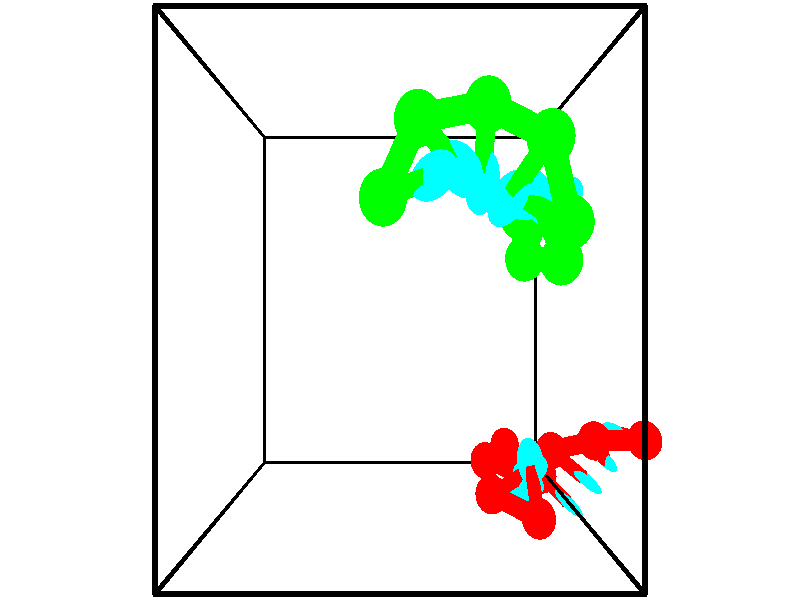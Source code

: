// switches for output
#declare DRAW_BASES = 1; // possible values are 0, 1; only relevant for DNA ribbons
#declare DRAW_BASES_TYPE = 3; // possible values are 1, 2, 3; only relevant for DNA ribbons
#declare DRAW_FOG = 0; // set to 1 to enable fog

#include "colors.inc"

#include "transforms.inc"
background { rgb <1, 1, 1>}

#default {
   normal{
       ripples 0.25
       frequency 0.20
       turbulence 0.2
       lambda 5
   }
	finish {
		phong 0.1
		phong_size 40.
	}
}

// original window dimensions: 1024x640


// camera settings

camera {
	sky <-0, 1, 0>
	up <-0, 1, 0>
	right 1.6 * <1, 0, 0>
	location <2.5, 2.5, 11.1562>
	look_at <2.5, 2.5, 2.5>
	direction <0, 0, -8.6562>
	angle 67.0682
}


# declare cpy_camera_pos = <2.5, 2.5, 11.1562>;
# if (DRAW_FOG = 1)
fog {
	fog_type 2
	up vnormalize(cpy_camera_pos)
	color rgbt<1,1,1,0.3>
	distance 1e-5
	fog_alt 3e-3
	fog_offset 4
}
# end


// LIGHTS

# declare lum = 6;
global_settings {
	ambient_light rgb lum * <0.05, 0.05, 0.05>
	max_trace_level 15
}# declare cpy_direct_light_amount = 0.25;
light_source
{	1000 * <-1, -1, 1>,
	rgb lum * cpy_direct_light_amount
	parallel
}

light_source
{	1000 * <1, 1, -1>,
	rgb lum * cpy_direct_light_amount
	parallel
}

// strand 0

// nucleotide -1

// particle -1
sphere {
	<4.569863, -0.216493, 2.150942> 0.250000
	pigment { color rgbt <1,0,0,0> }
	no_shadow
}
cylinder {
	<4.525417, 0.159431, 2.021694>,  <4.498750, 0.384986, 1.944145>, 0.100000
	pigment { color rgbt <1,0,0,0> }
	no_shadow
}
cylinder {
	<4.525417, 0.159431, 2.021694>,  <4.569863, -0.216493, 2.150942>, 0.100000
	pigment { color rgbt <1,0,0,0> }
	no_shadow
}

// particle -1
sphere {
	<4.525417, 0.159431, 2.021694> 0.100000
	pigment { color rgbt <1,0,0,0> }
	no_shadow
}
sphere {
	0, 1
	scale<0.080000,0.200000,0.300000>
	matrix <0.371852, -0.262200, -0.890492,
		-0.921618, -0.219100, -0.320337,
		-0.111114, 0.939812, -0.323121,
		4.492083, 0.441375, 1.924757>
	pigment { color rgbt <0,1,1,0> }
	no_shadow
}
cylinder {
	<3.931700, -0.033834, 1.719441>,  <4.569863, -0.216493, 2.150942>, 0.130000
	pigment { color rgbt <1,0,0,0> }
	no_shadow
}

// nucleotide -1

// particle -1
sphere {
	<3.931700, -0.033834, 1.719441> 0.250000
	pigment { color rgbt <1,0,0,0> }
	no_shadow
}
cylinder {
	<4.289825, 0.129490, 1.648229>,  <4.504701, 0.227484, 1.605501>, 0.100000
	pigment { color rgbt <1,0,0,0> }
	no_shadow
}
cylinder {
	<4.289825, 0.129490, 1.648229>,  <3.931700, -0.033834, 1.719441>, 0.100000
	pigment { color rgbt <1,0,0,0> }
	no_shadow
}

// particle -1
sphere {
	<4.289825, 0.129490, 1.648229> 0.100000
	pigment { color rgbt <1,0,0,0> }
	no_shadow
}
sphere {
	0, 1
	scale<0.080000,0.200000,0.300000>
	matrix <0.142556, -0.641313, -0.753920,
		-0.422006, 0.649617, -0.632384,
		0.895315, 0.408309, -0.178031,
		4.558420, 0.251983, 1.594819>
	pigment { color rgbt <0,1,1,0> }
	no_shadow
}
cylinder {
	<3.927359, 0.270571, 1.092411>,  <3.931700, -0.033834, 1.719441>, 0.130000
	pigment { color rgbt <1,0,0,0> }
	no_shadow
}

// nucleotide -1

// particle -1
sphere {
	<3.927359, 0.270571, 1.092411> 0.250000
	pigment { color rgbt <1,0,0,0> }
	no_shadow
}
cylinder {
	<4.291029, 0.133972, 1.187728>,  <4.509231, 0.052013, 1.244918>, 0.100000
	pigment { color rgbt <1,0,0,0> }
	no_shadow
}
cylinder {
	<4.291029, 0.133972, 1.187728>,  <3.927359, 0.270571, 1.092411>, 0.100000
	pigment { color rgbt <1,0,0,0> }
	no_shadow
}

// particle -1
sphere {
	<4.291029, 0.133972, 1.187728> 0.100000
	pigment { color rgbt <1,0,0,0> }
	no_shadow
}
sphere {
	0, 1
	scale<0.080000,0.200000,0.300000>
	matrix <-0.012613, -0.594565, -0.803949,
		0.416225, 0.727924, -0.544870,
		0.909174, -0.341496, 0.238291,
		4.563781, 0.031523, 1.259215>
	pigment { color rgbt <0,1,1,0> }
	no_shadow
}
cylinder {
	<4.357924, 0.354143, 0.427834>,  <3.927359, 0.270571, 1.092411>, 0.130000
	pigment { color rgbt <1,0,0,0> }
	no_shadow
}

// nucleotide -1

// particle -1
sphere {
	<4.357924, 0.354143, 0.427834> 0.250000
	pigment { color rgbt <1,0,0,0> }
	no_shadow
}
cylinder {
	<4.459526, 0.039940, 0.653562>,  <4.520487, -0.148582, 0.788999>, 0.100000
	pigment { color rgbt <1,0,0,0> }
	no_shadow
}
cylinder {
	<4.459526, 0.039940, 0.653562>,  <4.357924, 0.354143, 0.427834>, 0.100000
	pigment { color rgbt <1,0,0,0> }
	no_shadow
}

// particle -1
sphere {
	<4.459526, 0.039940, 0.653562> 0.100000
	pigment { color rgbt <1,0,0,0> }
	no_shadow
}
sphere {
	0, 1
	scale<0.080000,0.200000,0.300000>
	matrix <-0.048559, -0.593078, -0.803680,
		0.965983, 0.176736, -0.188788,
		0.254005, -0.785508, 0.564321,
		4.535728, -0.195713, 0.822858>
	pigment { color rgbt <0,1,1,0> }
	no_shadow
}
cylinder {
	<4.980571, -0.064859, 0.594183>,  <4.357924, 0.354143, 0.427834>, 0.130000
	pigment { color rgbt <1,0,0,0> }
	no_shadow
}

// nucleotide -1

// particle -1
sphere {
	<4.980571, -0.064859, 0.594183> 0.250000
	pigment { color rgbt <1,0,0,0> }
	no_shadow
}
cylinder {
	<5.158262, -0.201382, 0.925525>,  <5.264877, -0.283295, 1.124330>, 0.100000
	pigment { color rgbt <1,0,0,0> }
	no_shadow
}
cylinder {
	<5.158262, -0.201382, 0.925525>,  <4.980571, -0.064859, 0.594183>, 0.100000
	pigment { color rgbt <1,0,0,0> }
	no_shadow
}

// particle -1
sphere {
	<5.158262, -0.201382, 0.925525> 0.100000
	pigment { color rgbt <1,0,0,0> }
	no_shadow
}
sphere {
	0, 1
	scale<0.080000,0.200000,0.300000>
	matrix <0.571692, 0.819874, 0.031228,
		-0.689804, 0.459692, 0.559333,
		0.444228, -0.341307, 0.828354,
		5.291531, -0.303774, 1.174031>
	pigment { color rgbt <0,1,1,0> }
	no_shadow
}
cylinder {
	<4.996802, 0.429240, 1.190044>,  <4.980571, -0.064859, 0.594183>, 0.130000
	pigment { color rgbt <1,0,0,0> }
	no_shadow
}

// nucleotide -1

// particle -1
sphere {
	<4.996802, 0.429240, 1.190044> 0.250000
	pigment { color rgbt <1,0,0,0> }
	no_shadow
}
cylinder {
	<5.324764, 0.200287, 1.194691>,  <5.521541, 0.062915, 1.197478>, 0.100000
	pigment { color rgbt <1,0,0,0> }
	no_shadow
}
cylinder {
	<5.324764, 0.200287, 1.194691>,  <4.996802, 0.429240, 1.190044>, 0.100000
	pigment { color rgbt <1,0,0,0> }
	no_shadow
}

// particle -1
sphere {
	<5.324764, 0.200287, 1.194691> 0.100000
	pigment { color rgbt <1,0,0,0> }
	no_shadow
}
sphere {
	0, 1
	scale<0.080000,0.200000,0.300000>
	matrix <0.564231, 0.811331, 0.152921,
		-0.096954, -0.118826, 0.988170,
		0.819904, -0.572383, 0.011616,
		5.570735, 0.028572, 1.198175>
	pigment { color rgbt <0,1,1,0> }
	no_shadow
}
cylinder {
	<5.524836, 0.672640, 1.758306>,  <4.996802, 0.429240, 1.190044>, 0.130000
	pigment { color rgbt <1,0,0,0> }
	no_shadow
}

// nucleotide -1

// particle -1
sphere {
	<5.524836, 0.672640, 1.758306> 0.250000
	pigment { color rgbt <1,0,0,0> }
	no_shadow
}
cylinder {
	<5.719093, 0.466095, 1.476165>,  <5.835648, 0.342168, 1.306881>, 0.100000
	pigment { color rgbt <1,0,0,0> }
	no_shadow
}
cylinder {
	<5.719093, 0.466095, 1.476165>,  <5.524836, 0.672640, 1.758306>, 0.100000
	pigment { color rgbt <1,0,0,0> }
	no_shadow
}

// particle -1
sphere {
	<5.719093, 0.466095, 1.476165> 0.100000
	pigment { color rgbt <1,0,0,0> }
	no_shadow
}
sphere {
	0, 1
	scale<0.080000,0.200000,0.300000>
	matrix <0.615368, 0.775033, -0.143685,
		0.620863, -0.364270, 0.694144,
		0.485644, -0.516363, -0.705350,
		5.864787, 0.311186, 1.264560>
	pigment { color rgbt <0,1,1,0> }
	no_shadow
}
cylinder {
	<6.249365, 0.705790, 1.901982>,  <5.524836, 0.672640, 1.758306>, 0.130000
	pigment { color rgbt <1,0,0,0> }
	no_shadow
}

// nucleotide -1

// particle -1
sphere {
	<6.249365, 0.705790, 1.901982> 0.250000
	pigment { color rgbt <1,0,0,0> }
	no_shadow
}
cylinder {
	<6.136017, 0.688206, 1.518781>,  <6.068008, 0.677655, 1.288861>, 0.100000
	pigment { color rgbt <1,0,0,0> }
	no_shadow
}
cylinder {
	<6.136017, 0.688206, 1.518781>,  <6.249365, 0.705790, 1.901982>, 0.100000
	pigment { color rgbt <1,0,0,0> }
	no_shadow
}

// particle -1
sphere {
	<6.136017, 0.688206, 1.518781> 0.100000
	pigment { color rgbt <1,0,0,0> }
	no_shadow
}
sphere {
	0, 1
	scale<0.080000,0.200000,0.300000>
	matrix <0.652152, 0.723584, -0.226106,
		0.703134, -0.688835, -0.176374,
		-0.283371, -0.043960, -0.958002,
		6.051005, 0.675017, 1.231381>
	pigment { color rgbt <0,1,1,0> }
	no_shadow
}
// strand 1

// nucleotide -1

// particle -1
sphere {
	<4.153717, 3.449824, 2.769400> 0.250000
	pigment { color rgbt <0,1,0,0> }
	no_shadow
}
cylinder {
	<4.422953, 3.556023, 3.045505>,  <4.584495, 3.619742, 3.211167>, 0.100000
	pigment { color rgbt <0,1,0,0> }
	no_shadow
}
cylinder {
	<4.422953, 3.556023, 3.045505>,  <4.153717, 3.449824, 2.769400>, 0.100000
	pigment { color rgbt <0,1,0,0> }
	no_shadow
}

// particle -1
sphere {
	<4.422953, 3.556023, 3.045505> 0.100000
	pigment { color rgbt <0,1,0,0> }
	no_shadow
}
sphere {
	0, 1
	scale<0.080000,0.200000,0.300000>
	matrix <-0.660092, -0.205224, 0.722607,
		0.333508, -0.942016, 0.037118,
		0.673090, 0.265497, 0.690261,
		4.624880, 3.635672, 3.252583>
	pigment { color rgbt <0,1,1,0> }
	no_shadow
}
cylinder {
	<4.130034, 2.950859, 3.253626>,  <4.153717, 3.449824, 2.769400>, 0.130000
	pigment { color rgbt <0,1,0,0> }
	no_shadow
}

// nucleotide -1

// particle -1
sphere {
	<4.130034, 2.950859, 3.253626> 0.250000
	pigment { color rgbt <0,1,0,0> }
	no_shadow
}
cylinder {
	<4.269167, 3.283295, 3.427201>,  <4.352647, 3.482756, 3.531347>, 0.100000
	pigment { color rgbt <0,1,0,0> }
	no_shadow
}
cylinder {
	<4.269167, 3.283295, 3.427201>,  <4.130034, 2.950859, 3.253626>, 0.100000
	pigment { color rgbt <0,1,0,0> }
	no_shadow
}

// particle -1
sphere {
	<4.269167, 3.283295, 3.427201> 0.100000
	pigment { color rgbt <0,1,0,0> }
	no_shadow
}
sphere {
	0, 1
	scale<0.080000,0.200000,0.300000>
	matrix <-0.514239, -0.217890, 0.829507,
		0.783946, -0.511678, 0.351589,
		0.347832, 0.831090, 0.433939,
		4.373517, 3.532622, 3.557383>
	pigment { color rgbt <0,1,1,0> }
	no_shadow
}
cylinder {
	<4.423219, 2.893683, 3.962100>,  <4.130034, 2.950859, 3.253626>, 0.130000
	pigment { color rgbt <0,1,0,0> }
	no_shadow
}

// nucleotide -1

// particle -1
sphere {
	<4.423219, 2.893683, 3.962100> 0.250000
	pigment { color rgbt <0,1,0,0> }
	no_shadow
}
cylinder {
	<4.271052, 3.261240, 3.920301>,  <4.179753, 3.481774, 3.895222>, 0.100000
	pigment { color rgbt <0,1,0,0> }
	no_shadow
}
cylinder {
	<4.271052, 3.261240, 3.920301>,  <4.423219, 2.893683, 3.962100>, 0.100000
	pigment { color rgbt <0,1,0,0> }
	no_shadow
}

// particle -1
sphere {
	<4.271052, 3.261240, 3.920301> 0.100000
	pigment { color rgbt <0,1,0,0> }
	no_shadow
}
sphere {
	0, 1
	scale<0.080000,0.200000,0.300000>
	matrix <-0.631303, -0.175449, 0.755429,
		0.675825, 0.353345, 0.646844,
		-0.380415, 0.918893, -0.104495,
		4.156928, 3.536908, 3.888953>
	pigment { color rgbt <0,1,1,0> }
	no_shadow
}
cylinder {
	<4.335275, 3.198697, 4.651814>,  <4.423219, 2.893683, 3.962100>, 0.130000
	pigment { color rgbt <0,1,0,0> }
	no_shadow
}

// nucleotide -1

// particle -1
sphere {
	<4.335275, 3.198697, 4.651814> 0.250000
	pigment { color rgbt <0,1,0,0> }
	no_shadow
}
cylinder {
	<4.076556, 3.360086, 4.392935>,  <3.921325, 3.456920, 4.237607>, 0.100000
	pigment { color rgbt <0,1,0,0> }
	no_shadow
}
cylinder {
	<4.076556, 3.360086, 4.392935>,  <4.335275, 3.198697, 4.651814>, 0.100000
	pigment { color rgbt <0,1,0,0> }
	no_shadow
}

// particle -1
sphere {
	<4.076556, 3.360086, 4.392935> 0.100000
	pigment { color rgbt <0,1,0,0> }
	no_shadow
}
sphere {
	0, 1
	scale<0.080000,0.200000,0.300000>
	matrix <-0.723442, -0.055951, 0.688115,
		0.241425, 0.913279, 0.328078,
		-0.646797, 0.403473, -0.647197,
		3.882517, 3.481128, 4.198776>
	pigment { color rgbt <0,1,1,0> }
	no_shadow
}
cylinder {
	<4.096257, 3.933813, 4.773089>,  <4.335275, 3.198697, 4.651814>, 0.130000
	pigment { color rgbt <0,1,0,0> }
	no_shadow
}

// nucleotide -1

// particle -1
sphere {
	<4.096257, 3.933813, 4.773089> 0.250000
	pigment { color rgbt <0,1,0,0> }
	no_shadow
}
cylinder {
	<3.868309, 3.648912, 4.609164>,  <3.731540, 3.477972, 4.510809>, 0.100000
	pigment { color rgbt <0,1,0,0> }
	no_shadow
}
cylinder {
	<3.868309, 3.648912, 4.609164>,  <4.096257, 3.933813, 4.773089>, 0.100000
	pigment { color rgbt <0,1,0,0> }
	no_shadow
}

// particle -1
sphere {
	<3.868309, 3.648912, 4.609164> 0.100000
	pigment { color rgbt <0,1,0,0> }
	no_shadow
}
sphere {
	0, 1
	scale<0.080000,0.200000,0.300000>
	matrix <-0.581537, -0.002793, 0.813516,
		-0.580573, 0.701918, -0.412609,
		-0.569869, -0.712252, -0.409813,
		3.697348, 3.435237, 4.486220>
	pigment { color rgbt <0,1,1,0> }
	no_shadow
}
cylinder {
	<3.437695, 4.237636, 4.708669>,  <4.096257, 3.933813, 4.773089>, 0.130000
	pigment { color rgbt <0,1,0,0> }
	no_shadow
}

// nucleotide -1

// particle -1
sphere {
	<3.437695, 4.237636, 4.708669> 0.250000
	pigment { color rgbt <0,1,0,0> }
	no_shadow
}
cylinder {
	<3.397724, 3.840851, 4.739716>,  <3.373742, 3.602780, 4.758343>, 0.100000
	pigment { color rgbt <0,1,0,0> }
	no_shadow
}
cylinder {
	<3.397724, 3.840851, 4.739716>,  <3.437695, 4.237636, 4.708669>, 0.100000
	pigment { color rgbt <0,1,0,0> }
	no_shadow
}

// particle -1
sphere {
	<3.397724, 3.840851, 4.739716> 0.100000
	pigment { color rgbt <0,1,0,0> }
	no_shadow
}
sphere {
	0, 1
	scale<0.080000,0.200000,0.300000>
	matrix <-0.548124, 0.119983, 0.827747,
		-0.830406, 0.040171, -0.555708,
		-0.099927, -0.991963, 0.077616,
		3.367746, 3.543262, 4.763000>
	pigment { color rgbt <0,1,1,0> }
	no_shadow
}
cylinder {
	<2.686339, 4.088618, 4.814836>,  <3.437695, 4.237636, 4.708669>, 0.130000
	pigment { color rgbt <0,1,0,0> }
	no_shadow
}

// nucleotide -1

// particle -1
sphere {
	<2.686339, 4.088618, 4.814836> 0.250000
	pigment { color rgbt <0,1,0,0> }
	no_shadow
}
cylinder {
	<2.923458, 3.807995, 4.973031>,  <3.065729, 3.639621, 5.067948>, 0.100000
	pigment { color rgbt <0,1,0,0> }
	no_shadow
}
cylinder {
	<2.923458, 3.807995, 4.973031>,  <2.686339, 4.088618, 4.814836>, 0.100000
	pigment { color rgbt <0,1,0,0> }
	no_shadow
}

// particle -1
sphere {
	<2.923458, 3.807995, 4.973031> 0.100000
	pigment { color rgbt <0,1,0,0> }
	no_shadow
}
sphere {
	0, 1
	scale<0.080000,0.200000,0.300000>
	matrix <-0.502951, 0.061042, 0.862157,
		-0.628994, -0.709994, -0.316664,
		0.592796, -0.701557, 0.395487,
		3.101296, 3.597528, 5.091677>
	pigment { color rgbt <0,1,1,0> }
	no_shadow
}
cylinder {
	<2.323486, 3.386102, 4.892571>,  <2.686339, 4.088618, 4.814836>, 0.130000
	pigment { color rgbt <0,1,0,0> }
	no_shadow
}

// nucleotide -1

// particle -1
sphere {
	<2.323486, 3.386102, 4.892571> 0.250000
	pigment { color rgbt <0,1,0,0> }
	no_shadow
}
cylinder {
	<2.604710, 3.445974, 5.170650>,  <2.773445, 3.481898, 5.337498>, 0.100000
	pigment { color rgbt <0,1,0,0> }
	no_shadow
}
cylinder {
	<2.604710, 3.445974, 5.170650>,  <2.323486, 3.386102, 4.892571>, 0.100000
	pigment { color rgbt <0,1,0,0> }
	no_shadow
}

// particle -1
sphere {
	<2.604710, 3.445974, 5.170650> 0.100000
	pigment { color rgbt <0,1,0,0> }
	no_shadow
}
sphere {
	0, 1
	scale<0.080000,0.200000,0.300000>
	matrix <-0.709368, 0.078836, 0.700415,
		0.050022, -0.985589, 0.161595,
		0.703061, 0.149666, 0.695201,
		2.815629, 3.490879, 5.379210>
	pigment { color rgbt <0,1,1,0> }
	no_shadow
}
// box output
cylinder {
	<0.000000, 0.000000, 0.000000>,  <5.000000, 0.000000, 0.000000>, 0.025000
	pigment { color rgbt <0,0,0,0> }
	no_shadow
}
cylinder {
	<0.000000, 0.000000, 0.000000>,  <0.000000, 5.000000, 0.000000>, 0.025000
	pigment { color rgbt <0,0,0,0> }
	no_shadow
}
cylinder {
	<0.000000, 0.000000, 0.000000>,  <0.000000, 0.000000, 5.000000>, 0.025000
	pigment { color rgbt <0,0,0,0> }
	no_shadow
}
cylinder {
	<5.000000, 5.000000, 5.000000>,  <0.000000, 5.000000, 5.000000>, 0.025000
	pigment { color rgbt <0,0,0,0> }
	no_shadow
}
cylinder {
	<5.000000, 5.000000, 5.000000>,  <5.000000, 0.000000, 5.000000>, 0.025000
	pigment { color rgbt <0,0,0,0> }
	no_shadow
}
cylinder {
	<5.000000, 5.000000, 5.000000>,  <5.000000, 5.000000, 0.000000>, 0.025000
	pigment { color rgbt <0,0,0,0> }
	no_shadow
}
cylinder {
	<0.000000, 0.000000, 5.000000>,  <0.000000, 5.000000, 5.000000>, 0.025000
	pigment { color rgbt <0,0,0,0> }
	no_shadow
}
cylinder {
	<0.000000, 0.000000, 5.000000>,  <5.000000, 0.000000, 5.000000>, 0.025000
	pigment { color rgbt <0,0,0,0> }
	no_shadow
}
cylinder {
	<5.000000, 5.000000, 0.000000>,  <0.000000, 5.000000, 0.000000>, 0.025000
	pigment { color rgbt <0,0,0,0> }
	no_shadow
}
cylinder {
	<5.000000, 5.000000, 0.000000>,  <5.000000, 0.000000, 0.000000>, 0.025000
	pigment { color rgbt <0,0,0,0> }
	no_shadow
}
cylinder {
	<5.000000, 0.000000, 5.000000>,  <5.000000, 0.000000, 0.000000>, 0.025000
	pigment { color rgbt <0,0,0,0> }
	no_shadow
}
cylinder {
	<0.000000, 5.000000, 0.000000>,  <0.000000, 5.000000, 5.000000>, 0.025000
	pigment { color rgbt <0,0,0,0> }
	no_shadow
}
// end of box output

